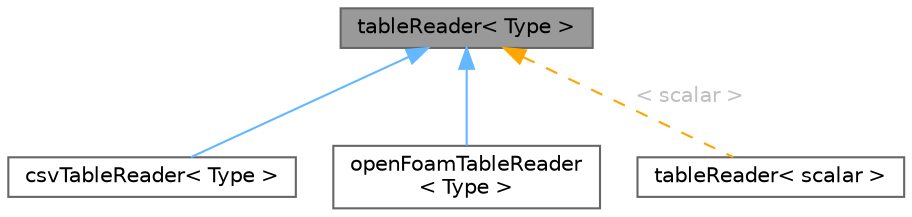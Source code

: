 digraph "tableReader&lt; Type &gt;"
{
 // LATEX_PDF_SIZE
  bgcolor="transparent";
  edge [fontname=Helvetica,fontsize=10,labelfontname=Helvetica,labelfontsize=10];
  node [fontname=Helvetica,fontsize=10,shape=box,height=0.2,width=0.4];
  Node1 [id="Node000001",label="tableReader\< Type \>",height=0.2,width=0.4,color="gray40", fillcolor="grey60", style="filled", fontcolor="black",tooltip="Base class to read table data for the interpolationTable."];
  Node1 -> Node2 [id="edge1_Node000001_Node000002",dir="back",color="steelblue1",style="solid",tooltip=" "];
  Node2 [id="Node000002",label="csvTableReader\< Type \>",height=0.2,width=0.4,color="gray40", fillcolor="white", style="filled",URL="$classFoam_1_1csvTableReader.html",tooltip="Reads an interpolation table from a file - CSV-format."];
  Node1 -> Node3 [id="edge2_Node000001_Node000003",dir="back",color="steelblue1",style="solid",tooltip=" "];
  Node3 [id="Node000003",label="openFoamTableReader\l\< Type \>",height=0.2,width=0.4,color="gray40", fillcolor="white", style="filled",URL="$classFoam_1_1openFoamTableReader.html",tooltip="Reads an interpolation table from a file - OpenFOAM-format."];
  Node1 -> Node4 [id="edge3_Node000001_Node000004",dir="back",color="orange",style="dashed",tooltip=" ",label=" \< scalar \>",fontcolor="grey" ];
  Node4 [id="Node000004",label="tableReader\< scalar \>",height=0.2,width=0.4,color="gray40", fillcolor="white", style="filled",URL="$classFoam_1_1tableReader.html",tooltip=" "];
}
